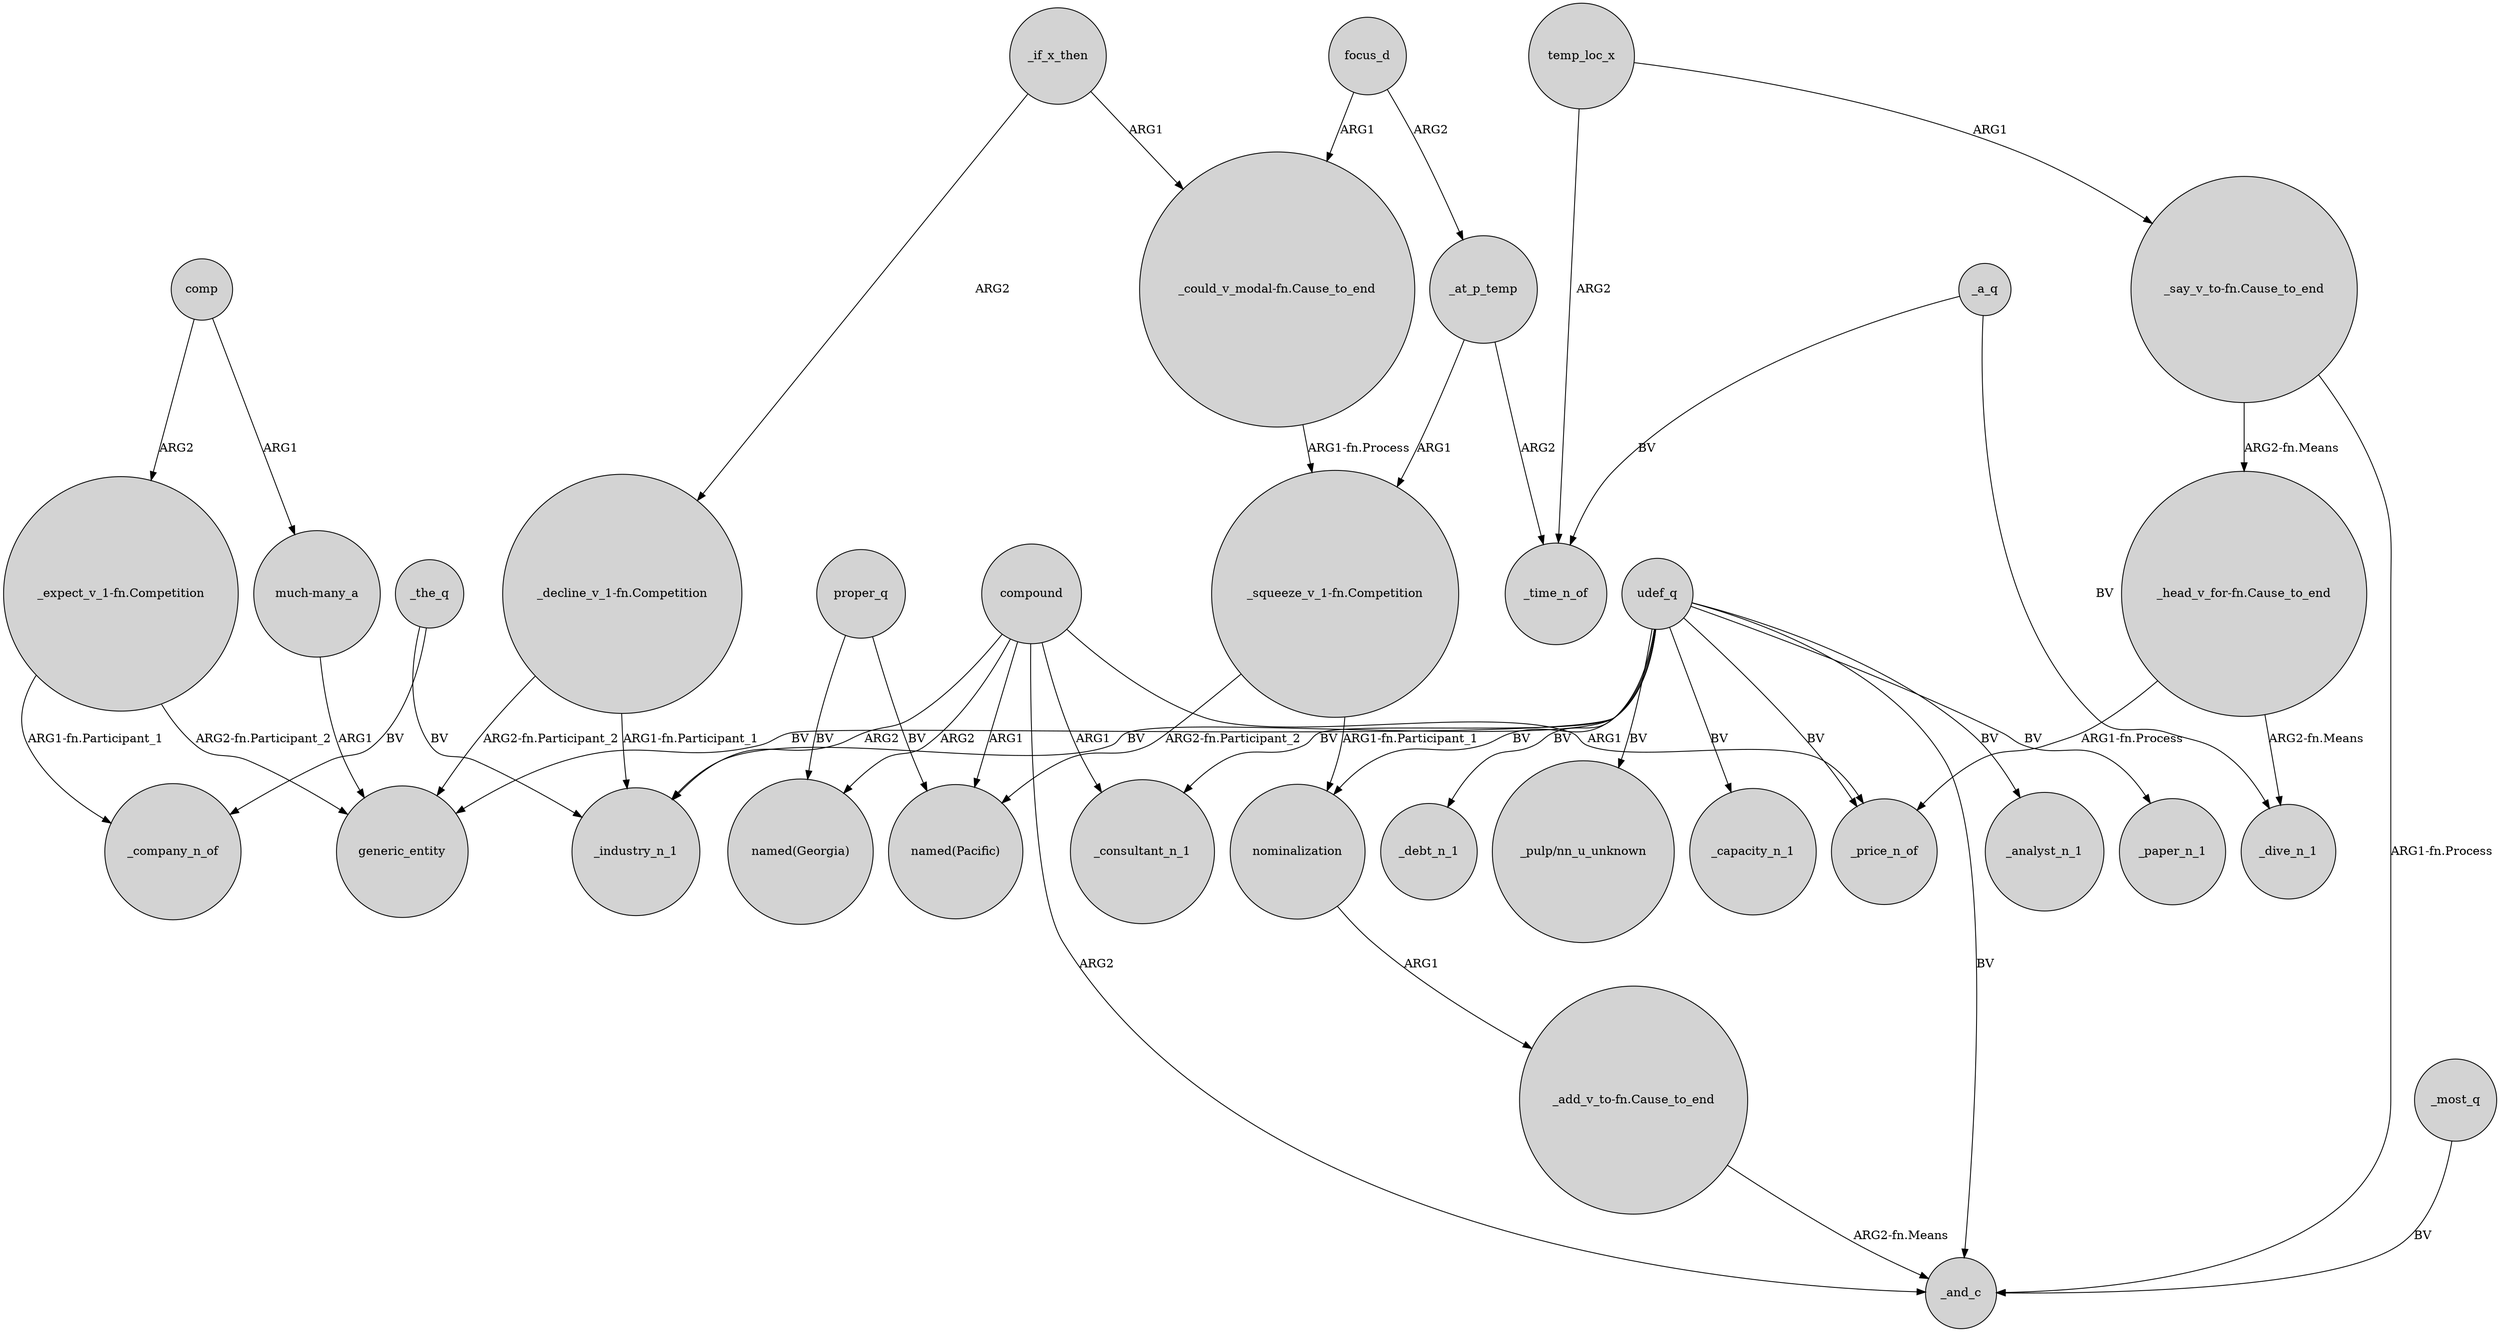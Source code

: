 digraph {
	node [shape=circle style=filled]
	comp -> "_expect_v_1-fn.Competition" [label=ARG2]
	"_add_v_to-fn.Cause_to_end" -> _and_c [label="ARG2-fn.Means"]
	proper_q -> "named(Georgia)" [label=BV]
	"_could_v_modal-fn.Cause_to_end" -> "_squeeze_v_1-fn.Competition" [label="ARG1-fn.Process"]
	"_expect_v_1-fn.Competition" -> generic_entity [label="ARG2-fn.Participant_2"]
	compound -> _industry_n_1 [label=ARG2]
	udef_q -> _analyst_n_1 [label=BV]
	focus_d -> "_could_v_modal-fn.Cause_to_end" [label=ARG1]
	udef_q -> _paper_n_1 [label=BV]
	udef_q -> _price_n_of [label=BV]
	"_decline_v_1-fn.Competition" -> generic_entity [label="ARG2-fn.Participant_2"]
	_a_q -> _dive_n_1 [label=BV]
	udef_q -> nominalization [label=BV]
	compound -> _consultant_n_1 [label=ARG1]
	nominalization -> "_add_v_to-fn.Cause_to_end" [label=ARG1]
	"_say_v_to-fn.Cause_to_end" -> "_head_v_for-fn.Cause_to_end" [label="ARG2-fn.Means"]
	udef_q -> _and_c [label=BV]
	compound -> _and_c [label=ARG2]
	udef_q -> generic_entity [label=BV]
	_if_x_then -> "_could_v_modal-fn.Cause_to_end" [label=ARG1]
	"_say_v_to-fn.Cause_to_end" -> _and_c [label="ARG1-fn.Process"]
	temp_loc_x -> "_say_v_to-fn.Cause_to_end" [label=ARG1]
	temp_loc_x -> _time_n_of [label=ARG2]
	"_head_v_for-fn.Cause_to_end" -> _dive_n_1 [label="ARG2-fn.Means"]
	_a_q -> _time_n_of [label=BV]
	compound -> "named(Pacific)" [label=ARG1]
	_if_x_then -> "_decline_v_1-fn.Competition" [label=ARG2]
	comp -> "much-many_a" [label=ARG1]
	"_squeeze_v_1-fn.Competition" -> "named(Pacific)" [label="ARG2-fn.Participant_2"]
	udef_q -> _debt_n_1 [label=BV]
	udef_q -> "_pulp/nn_u_unknown" [label=BV]
	"much-many_a" -> generic_entity [label=ARG1]
	_at_p_temp -> _time_n_of [label=ARG2]
	"_decline_v_1-fn.Competition" -> _industry_n_1 [label="ARG1-fn.Participant_1"]
	_at_p_temp -> "_squeeze_v_1-fn.Competition" [label=ARG1]
	proper_q -> "named(Pacific)" [label=BV]
	_most_q -> _and_c [label=BV]
	udef_q -> _industry_n_1 [label=BV]
	udef_q -> _capacity_n_1 [label=BV]
	"_squeeze_v_1-fn.Competition" -> nominalization [label="ARG1-fn.Participant_1"]
	focus_d -> _at_p_temp [label=ARG2]
	"_expect_v_1-fn.Competition" -> _company_n_of [label="ARG1-fn.Participant_1"]
	compound -> _price_n_of [label=ARG1]
	compound -> "named(Georgia)" [label=ARG2]
	_the_q -> _company_n_of [label=BV]
	_the_q -> _industry_n_1 [label=BV]
	"_head_v_for-fn.Cause_to_end" -> _price_n_of [label="ARG1-fn.Process"]
	udef_q -> _consultant_n_1 [label=BV]
}
